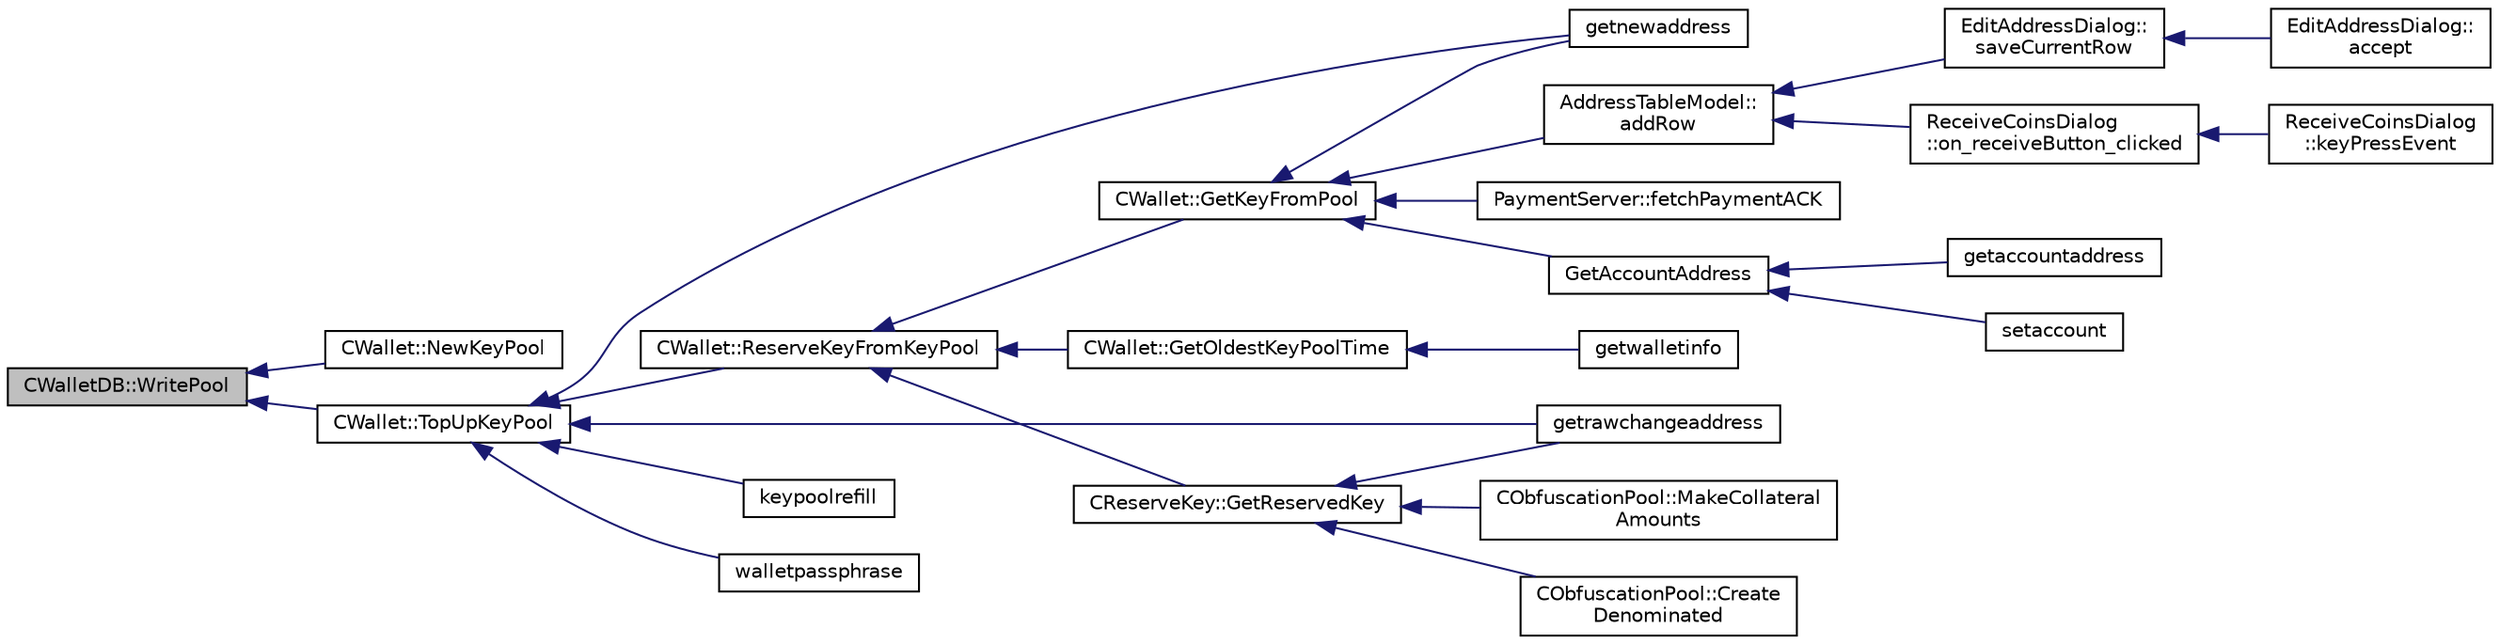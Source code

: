 digraph "CWalletDB::WritePool"
{
  edge [fontname="Helvetica",fontsize="10",labelfontname="Helvetica",labelfontsize="10"];
  node [fontname="Helvetica",fontsize="10",shape=record];
  rankdir="LR";
  Node313 [label="CWalletDB::WritePool",height=0.2,width=0.4,color="black", fillcolor="grey75", style="filled", fontcolor="black"];
  Node313 -> Node314 [dir="back",color="midnightblue",fontsize="10",style="solid",fontname="Helvetica"];
  Node314 [label="CWallet::NewKeyPool",height=0.2,width=0.4,color="black", fillcolor="white", style="filled",URL="$group___actions.html#ga7353ba1e79fc4167fbfbe79b41698fa7",tooltip="Mark old keypool keys as used, and generate all new keys. "];
  Node313 -> Node315 [dir="back",color="midnightblue",fontsize="10",style="solid",fontname="Helvetica"];
  Node315 [label="CWallet::TopUpKeyPool",height=0.2,width=0.4,color="black", fillcolor="white", style="filled",URL="$group___actions.html#ga9730278506e0a4f1c65239b951525b55"];
  Node315 -> Node316 [dir="back",color="midnightblue",fontsize="10",style="solid",fontname="Helvetica"];
  Node316 [label="getnewaddress",height=0.2,width=0.4,color="black", fillcolor="white", style="filled",URL="$rpcwallet_8cpp.html#aead824d845d670fbd8f187ebd4f9a535"];
  Node315 -> Node317 [dir="back",color="midnightblue",fontsize="10",style="solid",fontname="Helvetica"];
  Node317 [label="getrawchangeaddress",height=0.2,width=0.4,color="black", fillcolor="white", style="filled",URL="$rpcwallet_8cpp.html#ae71809202b4dcc13d2034c5c72af34da"];
  Node315 -> Node318 [dir="back",color="midnightblue",fontsize="10",style="solid",fontname="Helvetica"];
  Node318 [label="keypoolrefill",height=0.2,width=0.4,color="black", fillcolor="white", style="filled",URL="$rpcwallet_8cpp.html#afe8615fcf2c8e5319166c2fa8c638e08"];
  Node315 -> Node319 [dir="back",color="midnightblue",fontsize="10",style="solid",fontname="Helvetica"];
  Node319 [label="walletpassphrase",height=0.2,width=0.4,color="black", fillcolor="white", style="filled",URL="$rpcwallet_8cpp.html#a733f7c70e7c18783935e6de9643c0086"];
  Node315 -> Node320 [dir="back",color="midnightblue",fontsize="10",style="solid",fontname="Helvetica"];
  Node320 [label="CWallet::ReserveKeyFromKeyPool",height=0.2,width=0.4,color="black", fillcolor="white", style="filled",URL="$group___actions.html#ga9921854840668a1856998f041177dd2b"];
  Node320 -> Node321 [dir="back",color="midnightblue",fontsize="10",style="solid",fontname="Helvetica"];
  Node321 [label="CWallet::GetKeyFromPool",height=0.2,width=0.4,color="black", fillcolor="white", style="filled",URL="$group___actions.html#ga18549ec5c472c003afc4794daeb9adfd"];
  Node321 -> Node322 [dir="back",color="midnightblue",fontsize="10",style="solid",fontname="Helvetica"];
  Node322 [label="AddressTableModel::\laddRow",height=0.2,width=0.4,color="black", fillcolor="white", style="filled",URL="$class_address_table_model.html#aa72edd2a093a6e9318639d69d3a23488"];
  Node322 -> Node323 [dir="back",color="midnightblue",fontsize="10",style="solid",fontname="Helvetica"];
  Node323 [label="EditAddressDialog::\lsaveCurrentRow",height=0.2,width=0.4,color="black", fillcolor="white", style="filled",URL="$class_edit_address_dialog.html#a8494a551799cd1f4c253e557424c206c"];
  Node323 -> Node324 [dir="back",color="midnightblue",fontsize="10",style="solid",fontname="Helvetica"];
  Node324 [label="EditAddressDialog::\laccept",height=0.2,width=0.4,color="black", fillcolor="white", style="filled",URL="$class_edit_address_dialog.html#ac52b71129806bccf6533d0e9441393b6"];
  Node322 -> Node325 [dir="back",color="midnightblue",fontsize="10",style="solid",fontname="Helvetica"];
  Node325 [label="ReceiveCoinsDialog\l::on_receiveButton_clicked",height=0.2,width=0.4,color="black", fillcolor="white", style="filled",URL="$class_receive_coins_dialog.html#a9db8de31f6889288cb22c061aa51e0cd"];
  Node325 -> Node326 [dir="back",color="midnightblue",fontsize="10",style="solid",fontname="Helvetica"];
  Node326 [label="ReceiveCoinsDialog\l::keyPressEvent",height=0.2,width=0.4,color="black", fillcolor="white", style="filled",URL="$class_receive_coins_dialog.html#abcf17b510c473bf3e94ef12f7f5cfc10"];
  Node321 -> Node327 [dir="back",color="midnightblue",fontsize="10",style="solid",fontname="Helvetica"];
  Node327 [label="PaymentServer::fetchPaymentACK",height=0.2,width=0.4,color="black", fillcolor="white", style="filled",URL="$class_payment_server.html#ab846f9e8778e5cc878b644133e8628f1"];
  Node321 -> Node316 [dir="back",color="midnightblue",fontsize="10",style="solid",fontname="Helvetica"];
  Node321 -> Node328 [dir="back",color="midnightblue",fontsize="10",style="solid",fontname="Helvetica"];
  Node328 [label="GetAccountAddress",height=0.2,width=0.4,color="black", fillcolor="white", style="filled",URL="$rpcwallet_8cpp.html#aa3d9baf7a6fc6c9f0a08ec861ca52f59"];
  Node328 -> Node329 [dir="back",color="midnightblue",fontsize="10",style="solid",fontname="Helvetica"];
  Node329 [label="getaccountaddress",height=0.2,width=0.4,color="black", fillcolor="white", style="filled",URL="$rpcwallet_8cpp.html#a92145bcb3cfb45eb47dca18f1c94c434"];
  Node328 -> Node330 [dir="back",color="midnightblue",fontsize="10",style="solid",fontname="Helvetica"];
  Node330 [label="setaccount",height=0.2,width=0.4,color="black", fillcolor="white", style="filled",URL="$rpcwallet_8cpp.html#a6bf0dc200554f841a4549a2e5087f699"];
  Node320 -> Node331 [dir="back",color="midnightblue",fontsize="10",style="solid",fontname="Helvetica"];
  Node331 [label="CWallet::GetOldestKeyPoolTime",height=0.2,width=0.4,color="black", fillcolor="white", style="filled",URL="$group___actions.html#ga2555a9442e58b3c5593fef21f1b39d2d"];
  Node331 -> Node332 [dir="back",color="midnightblue",fontsize="10",style="solid",fontname="Helvetica"];
  Node332 [label="getwalletinfo",height=0.2,width=0.4,color="black", fillcolor="white", style="filled",URL="$rpcwallet_8cpp.html#a9401fef738a283075915e0ea0086fae9"];
  Node320 -> Node333 [dir="back",color="midnightblue",fontsize="10",style="solid",fontname="Helvetica"];
  Node333 [label="CReserveKey::GetReservedKey",height=0.2,width=0.4,color="black", fillcolor="white", style="filled",URL="$group___actions.html#gad198d2d7a54d315c60805ba1cb0caf7c"];
  Node333 -> Node334 [dir="back",color="midnightblue",fontsize="10",style="solid",fontname="Helvetica"];
  Node334 [label="CObfuscationPool::MakeCollateral\lAmounts",height=0.2,width=0.4,color="black", fillcolor="white", style="filled",URL="$class_c_obfuscation_pool.html#a7496f4e868d633d45b9c92af0cc56ac5",tooltip="Split up large inputs or make fee sized inputs. "];
  Node333 -> Node335 [dir="back",color="midnightblue",fontsize="10",style="solid",fontname="Helvetica"];
  Node335 [label="CObfuscationPool::Create\lDenominated",height=0.2,width=0.4,color="black", fillcolor="white", style="filled",URL="$class_c_obfuscation_pool.html#a95e6023ca617da294132311b30179c55"];
  Node333 -> Node317 [dir="back",color="midnightblue",fontsize="10",style="solid",fontname="Helvetica"];
}
